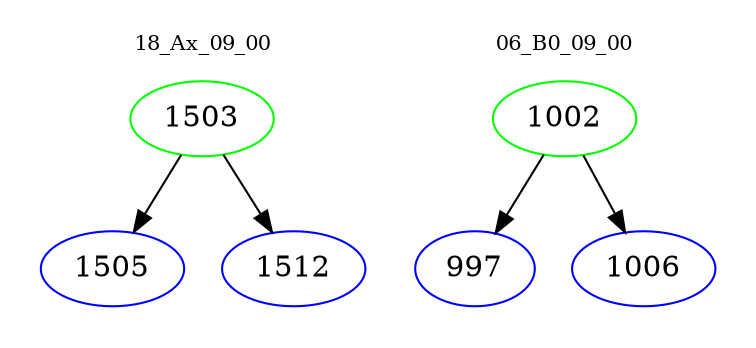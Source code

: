 digraph{
subgraph cluster_0 {
color = white
label = "18_Ax_09_00";
fontsize=10;
T0_1503 [label="1503", color="green"]
T0_1503 -> T0_1505 [color="black"]
T0_1505 [label="1505", color="blue"]
T0_1503 -> T0_1512 [color="black"]
T0_1512 [label="1512", color="blue"]
}
subgraph cluster_1 {
color = white
label = "06_B0_09_00";
fontsize=10;
T1_1002 [label="1002", color="green"]
T1_1002 -> T1_997 [color="black"]
T1_997 [label="997", color="blue"]
T1_1002 -> T1_1006 [color="black"]
T1_1006 [label="1006", color="blue"]
}
}
